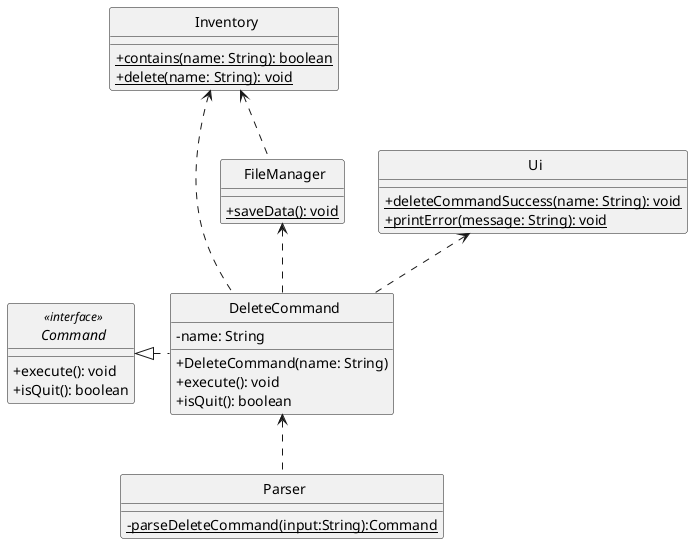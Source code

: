 @startuml
'https://plantuml.com/sequence-diagram
skinparam classAttributeIconSize 0
skinparam CircledCharacterFontSize 0
skinparam CircledCharacterRadius 0

abstract class Command
class Inventory
class FileManager
class Ui
class Parser
class DeleteCommand

Command <|. DeleteCommand
Inventory <.. DeleteCommand
FileManager <.. DeleteCommand
Inventory <.. FileManager
DeleteCommand <.. Parser
Ui <.. DeleteCommand

interface Command <<interface>> {
    + execute(): void
    + isQuit(): boolean
}

class DeleteCommand {
    - name: String
    + DeleteCommand(name: String)
    + execute(): void
    + isQuit(): boolean
}

class Inventory {
    {static} + contains(name: String): boolean
    {static} + delete(name: String): void
}

class FileManager {
    {static} + saveData(): void
}

class Ui {
    {static} + deleteCommandSuccess(name: String): void
    {static} + printError(message: String): void
}

class Parser {
    {static}-parseDeleteCommand(input:String):Command
}
@enduml

@startuml
hide footbox
participant "SuperTracker" as SuperTracker <<class>> #f5e3a9
participant ":DeleteCommand" as DeleteCommand #cbf7f4
participant "Inventory" as Inventory <<class>> #d5eac2
participant "FileManager" as FileManager <<class>> #ffecb3
participant "Ui" as Ui <<class>> #e5c2ea

SuperTracker -> DeleteCommand : execute()
activate DeleteCommand #cbf7f4

DeleteCommand -> Inventory : contains(name: String)
activate Inventory #d5eac2
Inventory --> DeleteCommand :
deactivate Inventory

DeleteCommand -> Inventory : delete(name: String)
activate Inventory
Inventory --> DeleteCommand
deactivate Inventory

DeleteCommand -> Ui : deleteCommandSuccess(name: String)
activate Ui #e5c2ea
Ui --> DeleteCommand
deactivate Ui

DeleteCommand -> FileManager : saveData()
activate FileManager #ffecb3
FileManager --> DeleteCommand
deactivate FileManager
DeleteCommand --> SuperTracker
deactivate DeleteCommand
@enduml